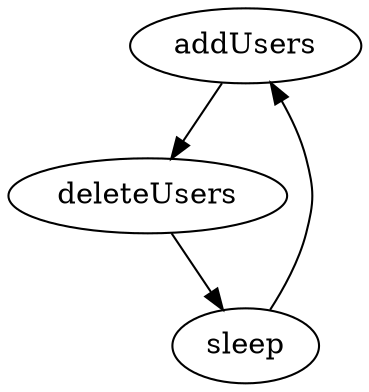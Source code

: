 digraph {
        addUsers -> deleteUsers;
        deleteUsers -> sleep;
        sleep -> addUsers;
}